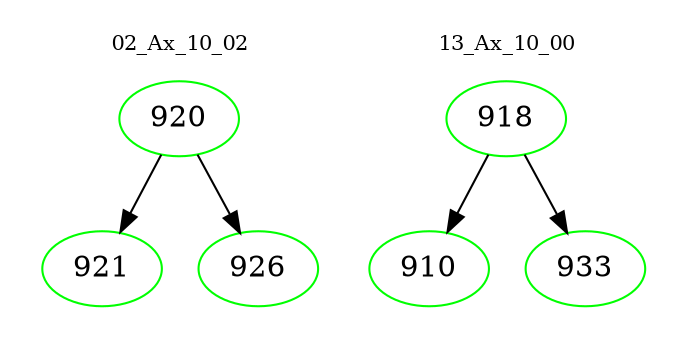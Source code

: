 digraph{
subgraph cluster_0 {
color = white
label = "02_Ax_10_02";
fontsize=10;
T0_920 [label="920", color="green"]
T0_920 -> T0_921 [color="black"]
T0_921 [label="921", color="green"]
T0_920 -> T0_926 [color="black"]
T0_926 [label="926", color="green"]
}
subgraph cluster_1 {
color = white
label = "13_Ax_10_00";
fontsize=10;
T1_918 [label="918", color="green"]
T1_918 -> T1_910 [color="black"]
T1_910 [label="910", color="green"]
T1_918 -> T1_933 [color="black"]
T1_933 [label="933", color="green"]
}
}
